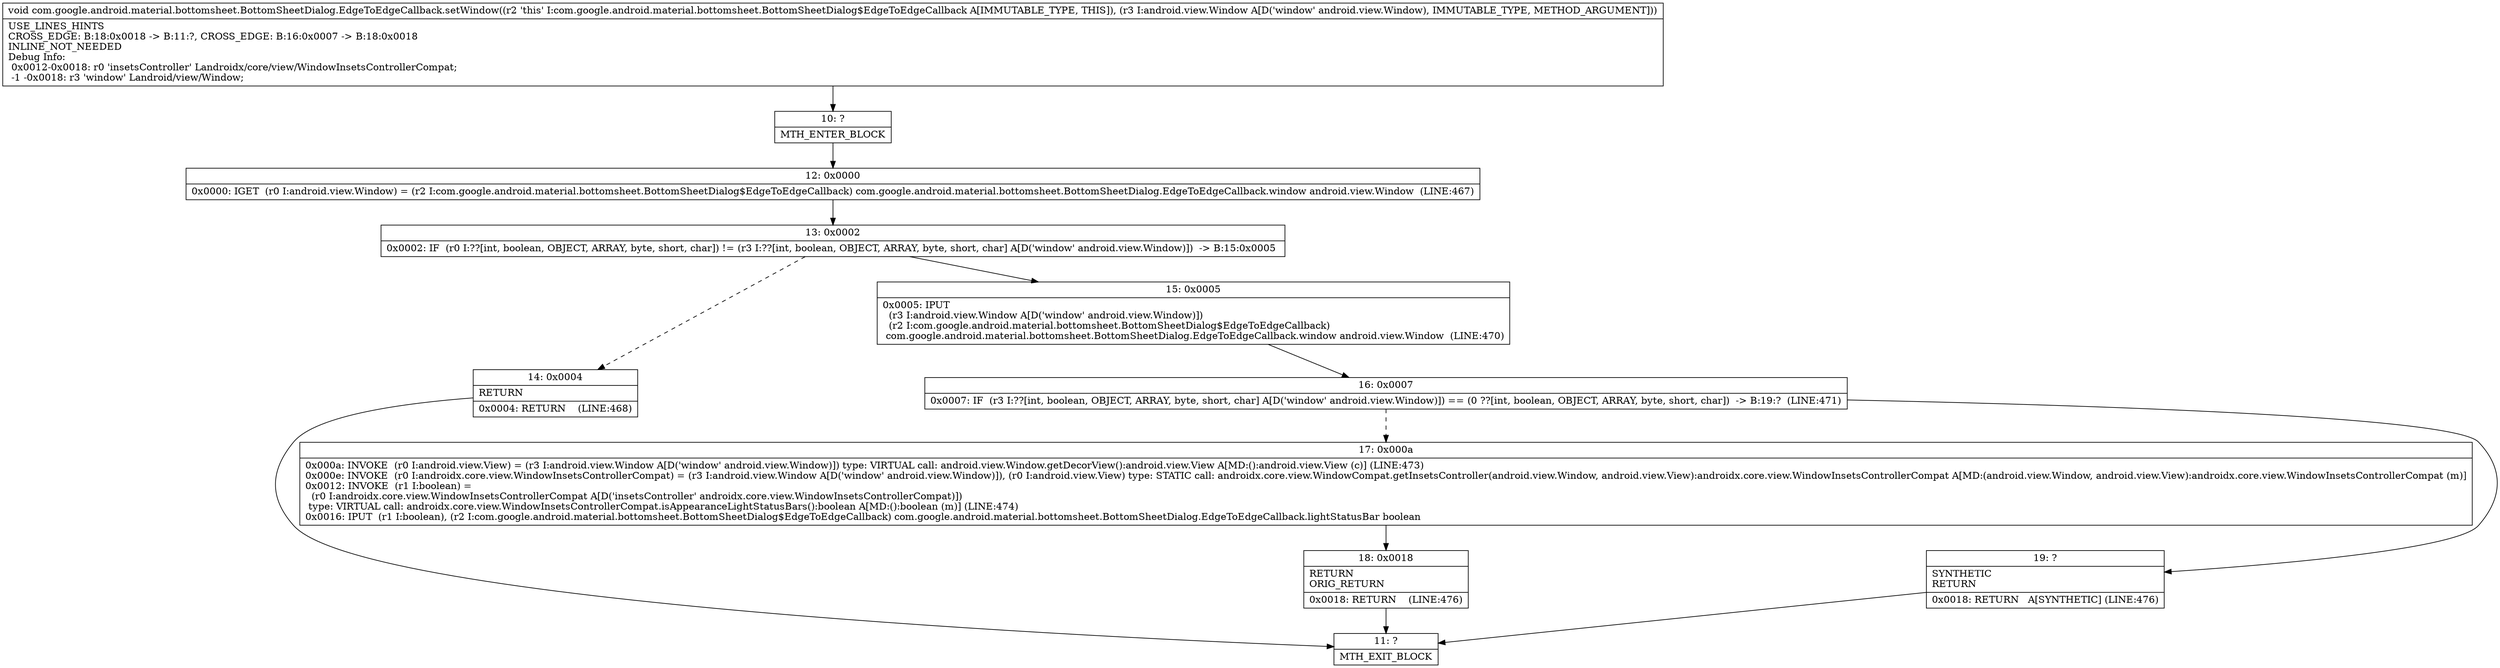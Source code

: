 digraph "CFG forcom.google.android.material.bottomsheet.BottomSheetDialog.EdgeToEdgeCallback.setWindow(Landroid\/view\/Window;)V" {
Node_10 [shape=record,label="{10\:\ ?|MTH_ENTER_BLOCK\l}"];
Node_12 [shape=record,label="{12\:\ 0x0000|0x0000: IGET  (r0 I:android.view.Window) = (r2 I:com.google.android.material.bottomsheet.BottomSheetDialog$EdgeToEdgeCallback) com.google.android.material.bottomsheet.BottomSheetDialog.EdgeToEdgeCallback.window android.view.Window  (LINE:467)\l}"];
Node_13 [shape=record,label="{13\:\ 0x0002|0x0002: IF  (r0 I:??[int, boolean, OBJECT, ARRAY, byte, short, char]) != (r3 I:??[int, boolean, OBJECT, ARRAY, byte, short, char] A[D('window' android.view.Window)])  \-\> B:15:0x0005 \l}"];
Node_14 [shape=record,label="{14\:\ 0x0004|RETURN\l|0x0004: RETURN    (LINE:468)\l}"];
Node_11 [shape=record,label="{11\:\ ?|MTH_EXIT_BLOCK\l}"];
Node_15 [shape=record,label="{15\:\ 0x0005|0x0005: IPUT  \l  (r3 I:android.view.Window A[D('window' android.view.Window)])\l  (r2 I:com.google.android.material.bottomsheet.BottomSheetDialog$EdgeToEdgeCallback)\l com.google.android.material.bottomsheet.BottomSheetDialog.EdgeToEdgeCallback.window android.view.Window  (LINE:470)\l}"];
Node_16 [shape=record,label="{16\:\ 0x0007|0x0007: IF  (r3 I:??[int, boolean, OBJECT, ARRAY, byte, short, char] A[D('window' android.view.Window)]) == (0 ??[int, boolean, OBJECT, ARRAY, byte, short, char])  \-\> B:19:?  (LINE:471)\l}"];
Node_17 [shape=record,label="{17\:\ 0x000a|0x000a: INVOKE  (r0 I:android.view.View) = (r3 I:android.view.Window A[D('window' android.view.Window)]) type: VIRTUAL call: android.view.Window.getDecorView():android.view.View A[MD:():android.view.View (c)] (LINE:473)\l0x000e: INVOKE  (r0 I:androidx.core.view.WindowInsetsControllerCompat) = (r3 I:android.view.Window A[D('window' android.view.Window)]), (r0 I:android.view.View) type: STATIC call: androidx.core.view.WindowCompat.getInsetsController(android.view.Window, android.view.View):androidx.core.view.WindowInsetsControllerCompat A[MD:(android.view.Window, android.view.View):androidx.core.view.WindowInsetsControllerCompat (m)]\l0x0012: INVOKE  (r1 I:boolean) = \l  (r0 I:androidx.core.view.WindowInsetsControllerCompat A[D('insetsController' androidx.core.view.WindowInsetsControllerCompat)])\l type: VIRTUAL call: androidx.core.view.WindowInsetsControllerCompat.isAppearanceLightStatusBars():boolean A[MD:():boolean (m)] (LINE:474)\l0x0016: IPUT  (r1 I:boolean), (r2 I:com.google.android.material.bottomsheet.BottomSheetDialog$EdgeToEdgeCallback) com.google.android.material.bottomsheet.BottomSheetDialog.EdgeToEdgeCallback.lightStatusBar boolean \l}"];
Node_18 [shape=record,label="{18\:\ 0x0018|RETURN\lORIG_RETURN\l|0x0018: RETURN    (LINE:476)\l}"];
Node_19 [shape=record,label="{19\:\ ?|SYNTHETIC\lRETURN\l|0x0018: RETURN   A[SYNTHETIC] (LINE:476)\l}"];
MethodNode[shape=record,label="{void com.google.android.material.bottomsheet.BottomSheetDialog.EdgeToEdgeCallback.setWindow((r2 'this' I:com.google.android.material.bottomsheet.BottomSheetDialog$EdgeToEdgeCallback A[IMMUTABLE_TYPE, THIS]), (r3 I:android.view.Window A[D('window' android.view.Window), IMMUTABLE_TYPE, METHOD_ARGUMENT]))  | USE_LINES_HINTS\lCROSS_EDGE: B:18:0x0018 \-\> B:11:?, CROSS_EDGE: B:16:0x0007 \-\> B:18:0x0018\lINLINE_NOT_NEEDED\lDebug Info:\l  0x0012\-0x0018: r0 'insetsController' Landroidx\/core\/view\/WindowInsetsControllerCompat;\l  \-1 \-0x0018: r3 'window' Landroid\/view\/Window;\l}"];
MethodNode -> Node_10;Node_10 -> Node_12;
Node_12 -> Node_13;
Node_13 -> Node_14[style=dashed];
Node_13 -> Node_15;
Node_14 -> Node_11;
Node_15 -> Node_16;
Node_16 -> Node_17[style=dashed];
Node_16 -> Node_19;
Node_17 -> Node_18;
Node_18 -> Node_11;
Node_19 -> Node_11;
}

